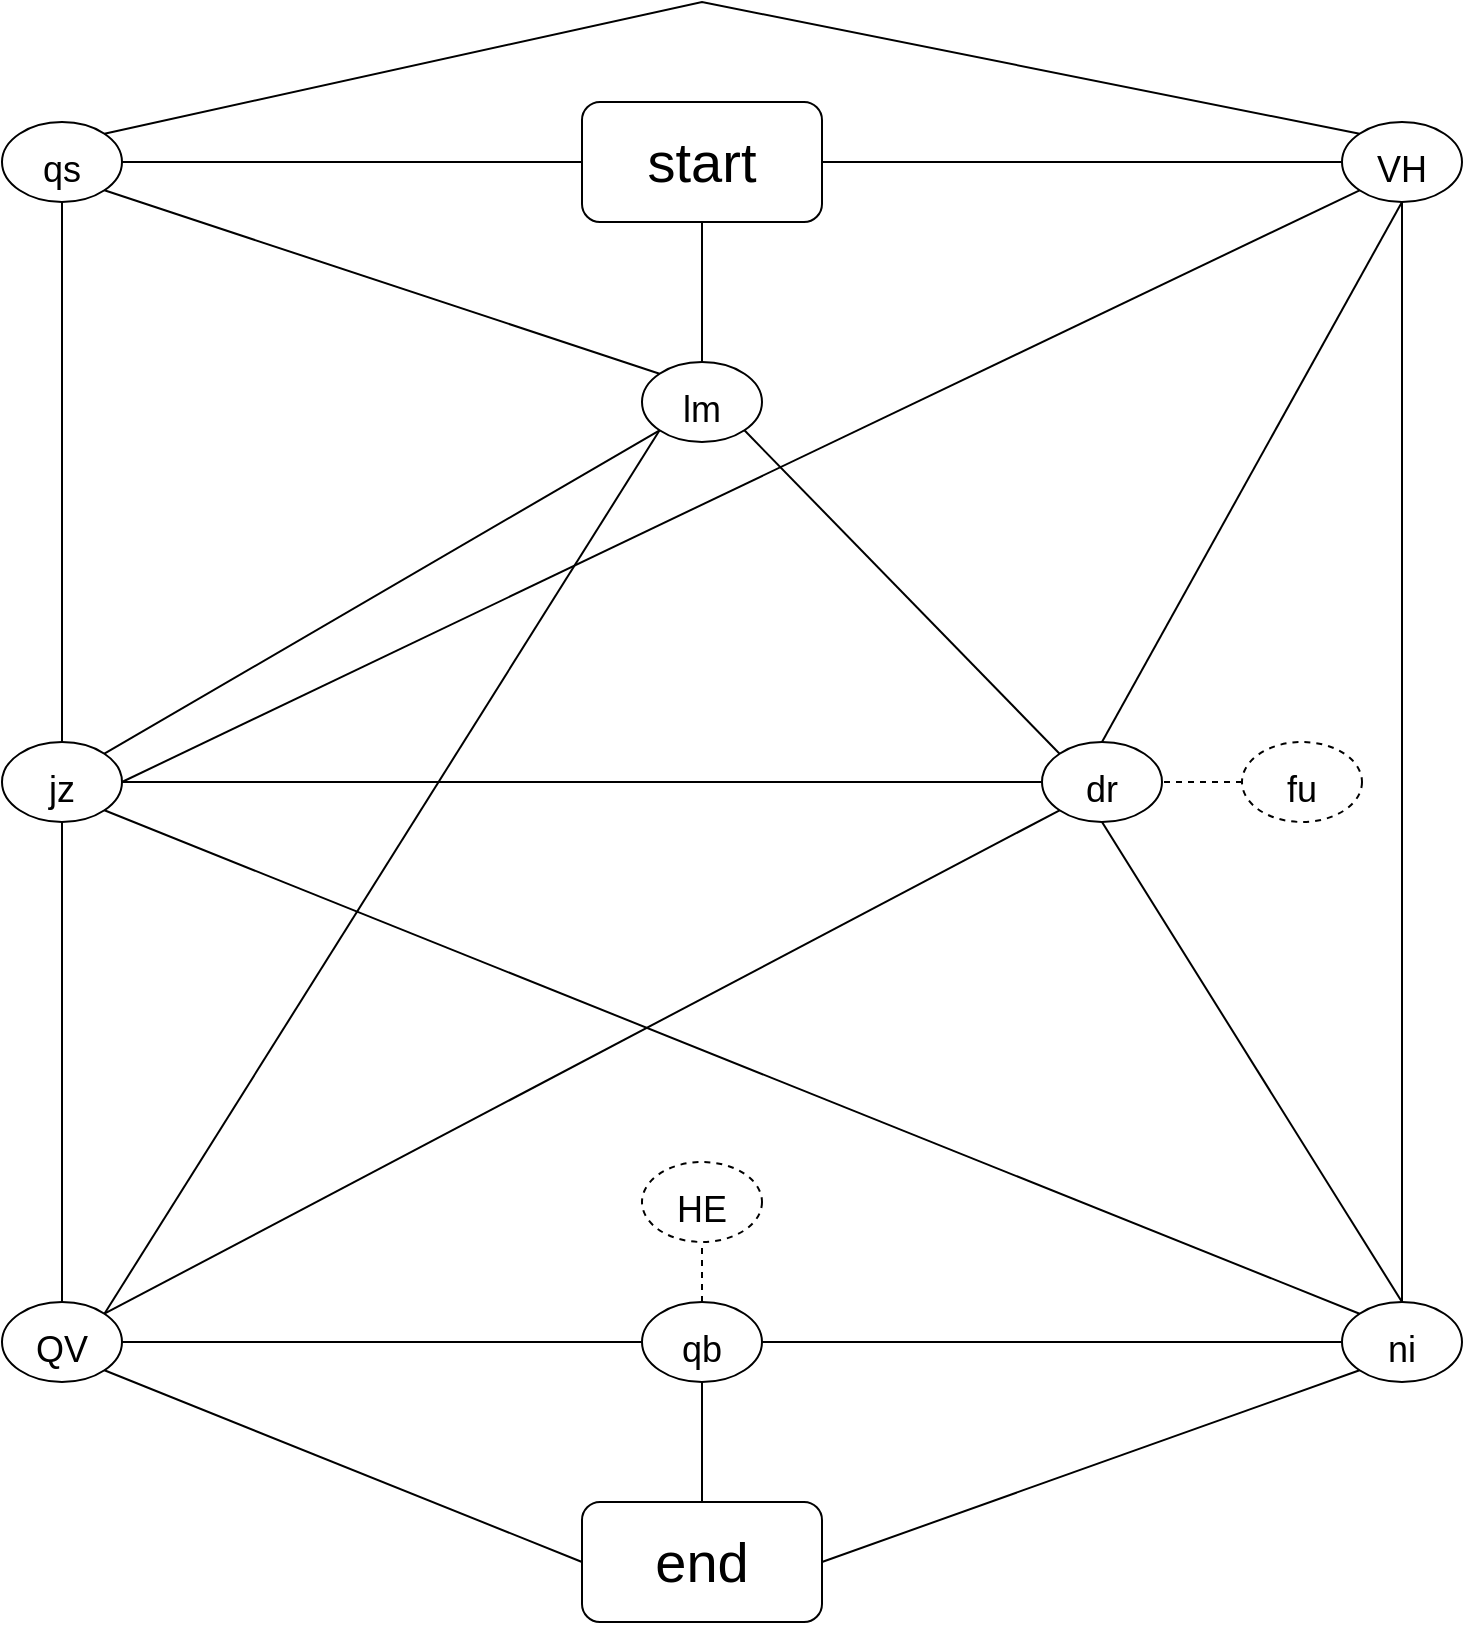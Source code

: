 <mxfile version="16.1.0" type="github">
  <diagram id="MHoIRFLsvcC200s5u-gR" name="Page-1">
    <mxGraphModel dx="1635" dy="877" grid="1" gridSize="10" guides="1" tooltips="1" connect="1" arrows="1" fold="1" page="1" pageScale="1" pageWidth="827" pageHeight="1169" math="0" shadow="0">
      <root>
        <mxCell id="0" />
        <mxCell id="1" parent="0" />
        <mxCell id="laRVKyOsnezSxJ92oTZl-1" value="&lt;font style=&quot;font-size: 28px&quot;&gt;start&lt;/font&gt;" style="rounded=1;whiteSpace=wrap;html=1;" vertex="1" parent="1">
          <mxGeometry x="360" y="80" width="120" height="60" as="geometry" />
        </mxCell>
        <mxCell id="laRVKyOsnezSxJ92oTZl-3" value="end" style="rounded=1;whiteSpace=wrap;html=1;fontSize=28;" vertex="1" parent="1">
          <mxGeometry x="360" y="780" width="120" height="60" as="geometry" />
        </mxCell>
        <mxCell id="laRVKyOsnezSxJ92oTZl-4" value="&lt;font style=&quot;font-size: 18px&quot;&gt;qs&lt;/font&gt;" style="ellipse;whiteSpace=wrap;html=1;fontSize=28;" vertex="1" parent="1">
          <mxGeometry x="70" y="90" width="60" height="40" as="geometry" />
        </mxCell>
        <mxCell id="laRVKyOsnezSxJ92oTZl-6" value="&lt;font style=&quot;font-size: 18px&quot;&gt;lm&lt;br&gt;&lt;/font&gt;" style="ellipse;whiteSpace=wrap;html=1;fontSize=28;" vertex="1" parent="1">
          <mxGeometry x="390" y="210" width="60" height="40" as="geometry" />
        </mxCell>
        <mxCell id="laRVKyOsnezSxJ92oTZl-7" value="&lt;font style=&quot;font-size: 18px&quot;&gt;VH&lt;/font&gt;" style="ellipse;whiteSpace=wrap;html=1;fontSize=28;" vertex="1" parent="1">
          <mxGeometry x="740" y="90" width="60" height="40" as="geometry" />
        </mxCell>
        <mxCell id="laRVKyOsnezSxJ92oTZl-8" value="" style="endArrow=none;html=1;rounded=0;fontSize=18;entryX=0;entryY=0.5;entryDx=0;entryDy=0;exitX=1;exitY=0.5;exitDx=0;exitDy=0;" edge="1" parent="1" source="laRVKyOsnezSxJ92oTZl-4" target="laRVKyOsnezSxJ92oTZl-1">
          <mxGeometry width="50" height="50" relative="1" as="geometry">
            <mxPoint x="390" y="460" as="sourcePoint" />
            <mxPoint x="440" y="410" as="targetPoint" />
          </mxGeometry>
        </mxCell>
        <mxCell id="laRVKyOsnezSxJ92oTZl-9" value="" style="endArrow=none;html=1;rounded=0;fontSize=18;entryX=0.5;entryY=1;entryDx=0;entryDy=0;exitX=0.5;exitY=0;exitDx=0;exitDy=0;" edge="1" parent="1" source="laRVKyOsnezSxJ92oTZl-6" target="laRVKyOsnezSxJ92oTZl-1">
          <mxGeometry width="50" height="50" relative="1" as="geometry">
            <mxPoint x="390" y="460" as="sourcePoint" />
            <mxPoint x="440" y="410" as="targetPoint" />
          </mxGeometry>
        </mxCell>
        <mxCell id="laRVKyOsnezSxJ92oTZl-10" value="" style="endArrow=none;html=1;rounded=0;fontSize=18;entryX=0;entryY=0.5;entryDx=0;entryDy=0;exitX=1;exitY=0.5;exitDx=0;exitDy=0;" edge="1" parent="1" source="laRVKyOsnezSxJ92oTZl-1" target="laRVKyOsnezSxJ92oTZl-7">
          <mxGeometry width="50" height="50" relative="1" as="geometry">
            <mxPoint x="390" y="460" as="sourcePoint" />
            <mxPoint x="440" y="410" as="targetPoint" />
          </mxGeometry>
        </mxCell>
        <mxCell id="laRVKyOsnezSxJ92oTZl-11" value="&lt;font style=&quot;font-size: 18px&quot;&gt;QV&lt;/font&gt;" style="ellipse;whiteSpace=wrap;html=1;fontSize=28;" vertex="1" parent="1">
          <mxGeometry x="70" y="680" width="60" height="40" as="geometry" />
        </mxCell>
        <mxCell id="laRVKyOsnezSxJ92oTZl-12" value="&lt;font style=&quot;font-size: 18px&quot;&gt;qb&lt;/font&gt;" style="ellipse;whiteSpace=wrap;html=1;fontSize=28;" vertex="1" parent="1">
          <mxGeometry x="390" y="680" width="60" height="40" as="geometry" />
        </mxCell>
        <mxCell id="laRVKyOsnezSxJ92oTZl-13" value="&lt;font style=&quot;font-size: 18px&quot;&gt;ni&lt;/font&gt;" style="ellipse;whiteSpace=wrap;html=1;fontSize=28;" vertex="1" parent="1">
          <mxGeometry x="740" y="680" width="60" height="40" as="geometry" />
        </mxCell>
        <mxCell id="laRVKyOsnezSxJ92oTZl-14" value="" style="endArrow=none;html=1;rounded=0;fontSize=18;exitX=1;exitY=1;exitDx=0;exitDy=0;entryX=0;entryY=0.5;entryDx=0;entryDy=0;" edge="1" parent="1" source="laRVKyOsnezSxJ92oTZl-11" target="laRVKyOsnezSxJ92oTZl-3">
          <mxGeometry width="50" height="50" relative="1" as="geometry">
            <mxPoint x="390" y="460" as="sourcePoint" />
            <mxPoint x="440" y="410" as="targetPoint" />
          </mxGeometry>
        </mxCell>
        <mxCell id="laRVKyOsnezSxJ92oTZl-15" value="" style="endArrow=none;html=1;rounded=0;fontSize=18;exitX=0.5;exitY=0;exitDx=0;exitDy=0;entryX=0.5;entryY=1;entryDx=0;entryDy=0;" edge="1" parent="1" source="laRVKyOsnezSxJ92oTZl-3" target="laRVKyOsnezSxJ92oTZl-12">
          <mxGeometry width="50" height="50" relative="1" as="geometry">
            <mxPoint x="390" y="460" as="sourcePoint" />
            <mxPoint x="380" y="730" as="targetPoint" />
          </mxGeometry>
        </mxCell>
        <mxCell id="laRVKyOsnezSxJ92oTZl-16" value="" style="endArrow=none;html=1;rounded=0;fontSize=18;exitX=1;exitY=0.5;exitDx=0;exitDy=0;entryX=0;entryY=1;entryDx=0;entryDy=0;" edge="1" parent="1" source="laRVKyOsnezSxJ92oTZl-3" target="laRVKyOsnezSxJ92oTZl-13">
          <mxGeometry width="50" height="50" relative="1" as="geometry">
            <mxPoint x="390" y="460" as="sourcePoint" />
            <mxPoint x="440" y="410" as="targetPoint" />
          </mxGeometry>
        </mxCell>
        <mxCell id="laRVKyOsnezSxJ92oTZl-17" value="&lt;font style=&quot;font-size: 18px&quot;&gt;jz&lt;/font&gt;" style="ellipse;whiteSpace=wrap;html=1;fontSize=28;" vertex="1" parent="1">
          <mxGeometry x="70" y="400" width="60" height="40" as="geometry" />
        </mxCell>
        <mxCell id="laRVKyOsnezSxJ92oTZl-18" value="" style="endArrow=none;html=1;rounded=0;fontSize=18;entryX=0.5;entryY=1;entryDx=0;entryDy=0;exitX=0.5;exitY=0;exitDx=0;exitDy=0;" edge="1" parent="1" source="laRVKyOsnezSxJ92oTZl-17" target="laRVKyOsnezSxJ92oTZl-4">
          <mxGeometry width="50" height="50" relative="1" as="geometry">
            <mxPoint x="390" y="460" as="sourcePoint" />
            <mxPoint x="440" y="410" as="targetPoint" />
          </mxGeometry>
        </mxCell>
        <mxCell id="laRVKyOsnezSxJ92oTZl-19" value="" style="endArrow=none;html=1;rounded=0;fontSize=18;exitX=1;exitY=1;exitDx=0;exitDy=0;entryX=0;entryY=0;entryDx=0;entryDy=0;" edge="1" parent="1" source="laRVKyOsnezSxJ92oTZl-4" target="laRVKyOsnezSxJ92oTZl-6">
          <mxGeometry width="50" height="50" relative="1" as="geometry">
            <mxPoint x="390" y="460" as="sourcePoint" />
            <mxPoint x="370" y="210" as="targetPoint" />
          </mxGeometry>
        </mxCell>
        <mxCell id="laRVKyOsnezSxJ92oTZl-20" value="" style="endArrow=none;html=1;rounded=0;fontSize=18;exitX=1;exitY=0;exitDx=0;exitDy=0;entryX=0;entryY=0;entryDx=0;entryDy=0;" edge="1" parent="1" source="laRVKyOsnezSxJ92oTZl-4" target="laRVKyOsnezSxJ92oTZl-7">
          <mxGeometry width="50" height="50" relative="1" as="geometry">
            <mxPoint x="390" y="460" as="sourcePoint" />
            <mxPoint x="440" y="410" as="targetPoint" />
            <Array as="points">
              <mxPoint x="420" y="30" />
            </Array>
          </mxGeometry>
        </mxCell>
        <mxCell id="laRVKyOsnezSxJ92oTZl-21" value="" style="endArrow=none;html=1;rounded=0;fontSize=18;exitX=1;exitY=0.5;exitDx=0;exitDy=0;entryX=0;entryY=1;entryDx=0;entryDy=0;" edge="1" parent="1" source="laRVKyOsnezSxJ92oTZl-17" target="laRVKyOsnezSxJ92oTZl-7">
          <mxGeometry width="50" height="50" relative="1" as="geometry">
            <mxPoint x="390" y="460" as="sourcePoint" />
            <mxPoint x="440" y="410" as="targetPoint" />
          </mxGeometry>
        </mxCell>
        <mxCell id="laRVKyOsnezSxJ92oTZl-22" value="" style="endArrow=none;html=1;rounded=0;fontSize=18;exitX=1;exitY=0;exitDx=0;exitDy=0;entryX=0;entryY=1;entryDx=0;entryDy=0;" edge="1" parent="1" source="laRVKyOsnezSxJ92oTZl-17" target="laRVKyOsnezSxJ92oTZl-6">
          <mxGeometry width="50" height="50" relative="1" as="geometry">
            <mxPoint x="390" y="460" as="sourcePoint" />
            <mxPoint x="440" y="410" as="targetPoint" />
          </mxGeometry>
        </mxCell>
        <mxCell id="laRVKyOsnezSxJ92oTZl-23" value="" style="endArrow=none;html=1;rounded=0;fontSize=18;exitX=0.5;exitY=1;exitDx=0;exitDy=0;entryX=0.5;entryY=0;entryDx=0;entryDy=0;" edge="1" parent="1" source="laRVKyOsnezSxJ92oTZl-17" target="laRVKyOsnezSxJ92oTZl-11">
          <mxGeometry width="50" height="50" relative="1" as="geometry">
            <mxPoint x="390" y="460" as="sourcePoint" />
            <mxPoint x="440" y="410" as="targetPoint" />
          </mxGeometry>
        </mxCell>
        <mxCell id="laRVKyOsnezSxJ92oTZl-25" value="&lt;font style=&quot;font-size: 18px&quot;&gt;dr&lt;/font&gt;" style="ellipse;whiteSpace=wrap;html=1;fontSize=28;" vertex="1" parent="1">
          <mxGeometry x="590" y="400" width="60" height="40" as="geometry" />
        </mxCell>
        <mxCell id="laRVKyOsnezSxJ92oTZl-26" value="" style="endArrow=none;html=1;rounded=0;fontSize=18;exitX=1;exitY=1;exitDx=0;exitDy=0;entryX=0;entryY=0;entryDx=0;entryDy=0;" edge="1" parent="1" source="laRVKyOsnezSxJ92oTZl-17" target="laRVKyOsnezSxJ92oTZl-13">
          <mxGeometry width="50" height="50" relative="1" as="geometry">
            <mxPoint x="390" y="460" as="sourcePoint" />
            <mxPoint x="440" y="410" as="targetPoint" />
          </mxGeometry>
        </mxCell>
        <mxCell id="laRVKyOsnezSxJ92oTZl-27" value="" style="endArrow=none;html=1;rounded=0;fontSize=18;exitX=1;exitY=0.5;exitDx=0;exitDy=0;entryX=0;entryY=0.5;entryDx=0;entryDy=0;" edge="1" parent="1" source="laRVKyOsnezSxJ92oTZl-17" target="laRVKyOsnezSxJ92oTZl-25">
          <mxGeometry width="50" height="50" relative="1" as="geometry">
            <mxPoint x="390" y="460" as="sourcePoint" />
            <mxPoint x="440" y="410" as="targetPoint" />
            <Array as="points" />
          </mxGeometry>
        </mxCell>
        <mxCell id="laRVKyOsnezSxJ92oTZl-28" value="" style="endArrow=none;html=1;rounded=0;fontSize=18;entryX=1;entryY=1;entryDx=0;entryDy=0;exitX=0;exitY=0;exitDx=0;exitDy=0;" edge="1" parent="1" source="laRVKyOsnezSxJ92oTZl-25" target="laRVKyOsnezSxJ92oTZl-6">
          <mxGeometry width="50" height="50" relative="1" as="geometry">
            <mxPoint x="390" y="460" as="sourcePoint" />
            <mxPoint x="440" y="410" as="targetPoint" />
          </mxGeometry>
        </mxCell>
        <mxCell id="laRVKyOsnezSxJ92oTZl-29" value="" style="endArrow=none;html=1;rounded=0;fontSize=18;entryX=0;entryY=1;entryDx=0;entryDy=0;exitX=1;exitY=0;exitDx=0;exitDy=0;" edge="1" parent="1" source="laRVKyOsnezSxJ92oTZl-11" target="laRVKyOsnezSxJ92oTZl-6">
          <mxGeometry width="50" height="50" relative="1" as="geometry">
            <mxPoint x="390" y="460" as="sourcePoint" />
            <mxPoint x="440" y="410" as="targetPoint" />
          </mxGeometry>
        </mxCell>
        <mxCell id="laRVKyOsnezSxJ92oTZl-30" value="" style="endArrow=none;html=1;rounded=0;fontSize=18;exitX=1;exitY=0.5;exitDx=0;exitDy=0;entryX=0;entryY=0.5;entryDx=0;entryDy=0;" edge="1" parent="1" source="laRVKyOsnezSxJ92oTZl-11" target="laRVKyOsnezSxJ92oTZl-12">
          <mxGeometry width="50" height="50" relative="1" as="geometry">
            <mxPoint x="390" y="460" as="sourcePoint" />
            <mxPoint x="440" y="410" as="targetPoint" />
          </mxGeometry>
        </mxCell>
        <mxCell id="laRVKyOsnezSxJ92oTZl-31" value="" style="endArrow=none;html=1;rounded=0;fontSize=18;entryX=0;entryY=0.5;entryDx=0;entryDy=0;exitX=1;exitY=0.5;exitDx=0;exitDy=0;" edge="1" parent="1" source="laRVKyOsnezSxJ92oTZl-12" target="laRVKyOsnezSxJ92oTZl-13">
          <mxGeometry width="50" height="50" relative="1" as="geometry">
            <mxPoint x="390" y="460" as="sourcePoint" />
            <mxPoint x="440" y="410" as="targetPoint" />
          </mxGeometry>
        </mxCell>
        <mxCell id="laRVKyOsnezSxJ92oTZl-32" value="&lt;font style=&quot;font-size: 18px&quot;&gt;HE&lt;/font&gt;" style="ellipse;whiteSpace=wrap;html=1;fontSize=28;dashed=1;" vertex="1" parent="1">
          <mxGeometry x="390" y="610" width="60" height="40" as="geometry" />
        </mxCell>
        <mxCell id="laRVKyOsnezSxJ92oTZl-33" value="" style="endArrow=none;html=1;rounded=0;fontSize=18;entryX=0.5;entryY=1;entryDx=0;entryDy=0;exitX=0.5;exitY=0;exitDx=0;exitDy=0;dashed=1;" edge="1" parent="1" source="laRVKyOsnezSxJ92oTZl-12" target="laRVKyOsnezSxJ92oTZl-32">
          <mxGeometry width="50" height="50" relative="1" as="geometry">
            <mxPoint x="390" y="460" as="sourcePoint" />
            <mxPoint x="440" y="410" as="targetPoint" />
          </mxGeometry>
        </mxCell>
        <mxCell id="laRVKyOsnezSxJ92oTZl-34" value="" style="endArrow=none;html=1;rounded=0;fontSize=18;entryX=0;entryY=1;entryDx=0;entryDy=0;exitX=1;exitY=0;exitDx=0;exitDy=0;" edge="1" parent="1" source="laRVKyOsnezSxJ92oTZl-11" target="laRVKyOsnezSxJ92oTZl-25">
          <mxGeometry width="50" height="50" relative="1" as="geometry">
            <mxPoint x="390" y="460" as="sourcePoint" />
            <mxPoint x="440" y="410" as="targetPoint" />
          </mxGeometry>
        </mxCell>
        <mxCell id="laRVKyOsnezSxJ92oTZl-35" value="&lt;font style=&quot;font-size: 18px&quot;&gt;fu&lt;/font&gt;" style="ellipse;whiteSpace=wrap;html=1;fontSize=28;dashed=1;" vertex="1" parent="1">
          <mxGeometry x="690" y="400" width="60" height="40" as="geometry" />
        </mxCell>
        <mxCell id="laRVKyOsnezSxJ92oTZl-36" value="" style="endArrow=none;html=1;rounded=0;fontSize=18;entryX=1;entryY=0.5;entryDx=0;entryDy=0;exitX=0;exitY=0.5;exitDx=0;exitDy=0;dashed=1;" edge="1" parent="1" source="laRVKyOsnezSxJ92oTZl-35" target="laRVKyOsnezSxJ92oTZl-25">
          <mxGeometry width="50" height="50" relative="1" as="geometry">
            <mxPoint x="390" y="460" as="sourcePoint" />
            <mxPoint x="440" y="410" as="targetPoint" />
          </mxGeometry>
        </mxCell>
        <mxCell id="laRVKyOsnezSxJ92oTZl-37" value="" style="endArrow=none;html=1;rounded=0;fontSize=18;entryX=0.5;entryY=1;entryDx=0;entryDy=0;exitX=0.5;exitY=0;exitDx=0;exitDy=0;" edge="1" parent="1" source="laRVKyOsnezSxJ92oTZl-13" target="laRVKyOsnezSxJ92oTZl-25">
          <mxGeometry width="50" height="50" relative="1" as="geometry">
            <mxPoint x="390" y="460" as="sourcePoint" />
            <mxPoint x="440" y="410" as="targetPoint" />
            <Array as="points" />
          </mxGeometry>
        </mxCell>
        <mxCell id="laRVKyOsnezSxJ92oTZl-38" value="" style="endArrow=none;html=1;rounded=0;fontSize=18;entryX=0.5;entryY=1;entryDx=0;entryDy=0;exitX=0.5;exitY=0;exitDx=0;exitDy=0;" edge="1" parent="1" source="laRVKyOsnezSxJ92oTZl-25" target="laRVKyOsnezSxJ92oTZl-7">
          <mxGeometry width="50" height="50" relative="1" as="geometry">
            <mxPoint x="390" y="460" as="sourcePoint" />
            <mxPoint x="440" y="410" as="targetPoint" />
          </mxGeometry>
        </mxCell>
        <mxCell id="laRVKyOsnezSxJ92oTZl-39" value="" style="endArrow=none;html=1;rounded=0;fontSize=18;entryX=0.5;entryY=1;entryDx=0;entryDy=0;exitX=0.5;exitY=0;exitDx=0;exitDy=0;" edge="1" parent="1" source="laRVKyOsnezSxJ92oTZl-13" target="laRVKyOsnezSxJ92oTZl-7">
          <mxGeometry width="50" height="50" relative="1" as="geometry">
            <mxPoint x="390" y="460" as="sourcePoint" />
            <mxPoint x="440" y="410" as="targetPoint" />
            <Array as="points" />
          </mxGeometry>
        </mxCell>
      </root>
    </mxGraphModel>
  </diagram>
</mxfile>
